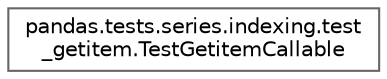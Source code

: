 digraph "Graphical Class Hierarchy"
{
 // LATEX_PDF_SIZE
  bgcolor="transparent";
  edge [fontname=Helvetica,fontsize=10,labelfontname=Helvetica,labelfontsize=10];
  node [fontname=Helvetica,fontsize=10,shape=box,height=0.2,width=0.4];
  rankdir="LR";
  Node0 [id="Node000000",label="pandas.tests.series.indexing.test\l_getitem.TestGetitemCallable",height=0.2,width=0.4,color="grey40", fillcolor="white", style="filled",URL="$df/d6d/classpandas_1_1tests_1_1series_1_1indexing_1_1test__getitem_1_1TestGetitemCallable.html",tooltip=" "];
}

